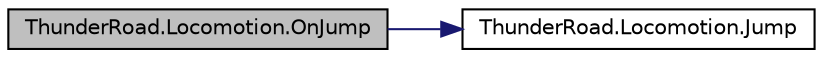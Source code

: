 digraph "ThunderRoad.Locomotion.OnJump"
{
 // LATEX_PDF_SIZE
  edge [fontname="Helvetica",fontsize="10",labelfontname="Helvetica",labelfontsize="10"];
  node [fontname="Helvetica",fontsize="10",shape=record];
  rankdir="LR";
  Node1 [label="ThunderRoad.Locomotion.OnJump",height=0.2,width=0.4,color="black", fillcolor="grey75", style="filled", fontcolor="black",tooltip="Called when [jump]."];
  Node1 -> Node2 [color="midnightblue",fontsize="10",style="solid",fontname="Helvetica"];
  Node2 [label="ThunderRoad.Locomotion.Jump",height=0.2,width=0.4,color="black", fillcolor="white", style="filled",URL="$class_thunder_road_1_1_locomotion.html#afded297ba43e775b54aab198fdb72fee",tooltip="Jumps the specified thrusting."];
}

